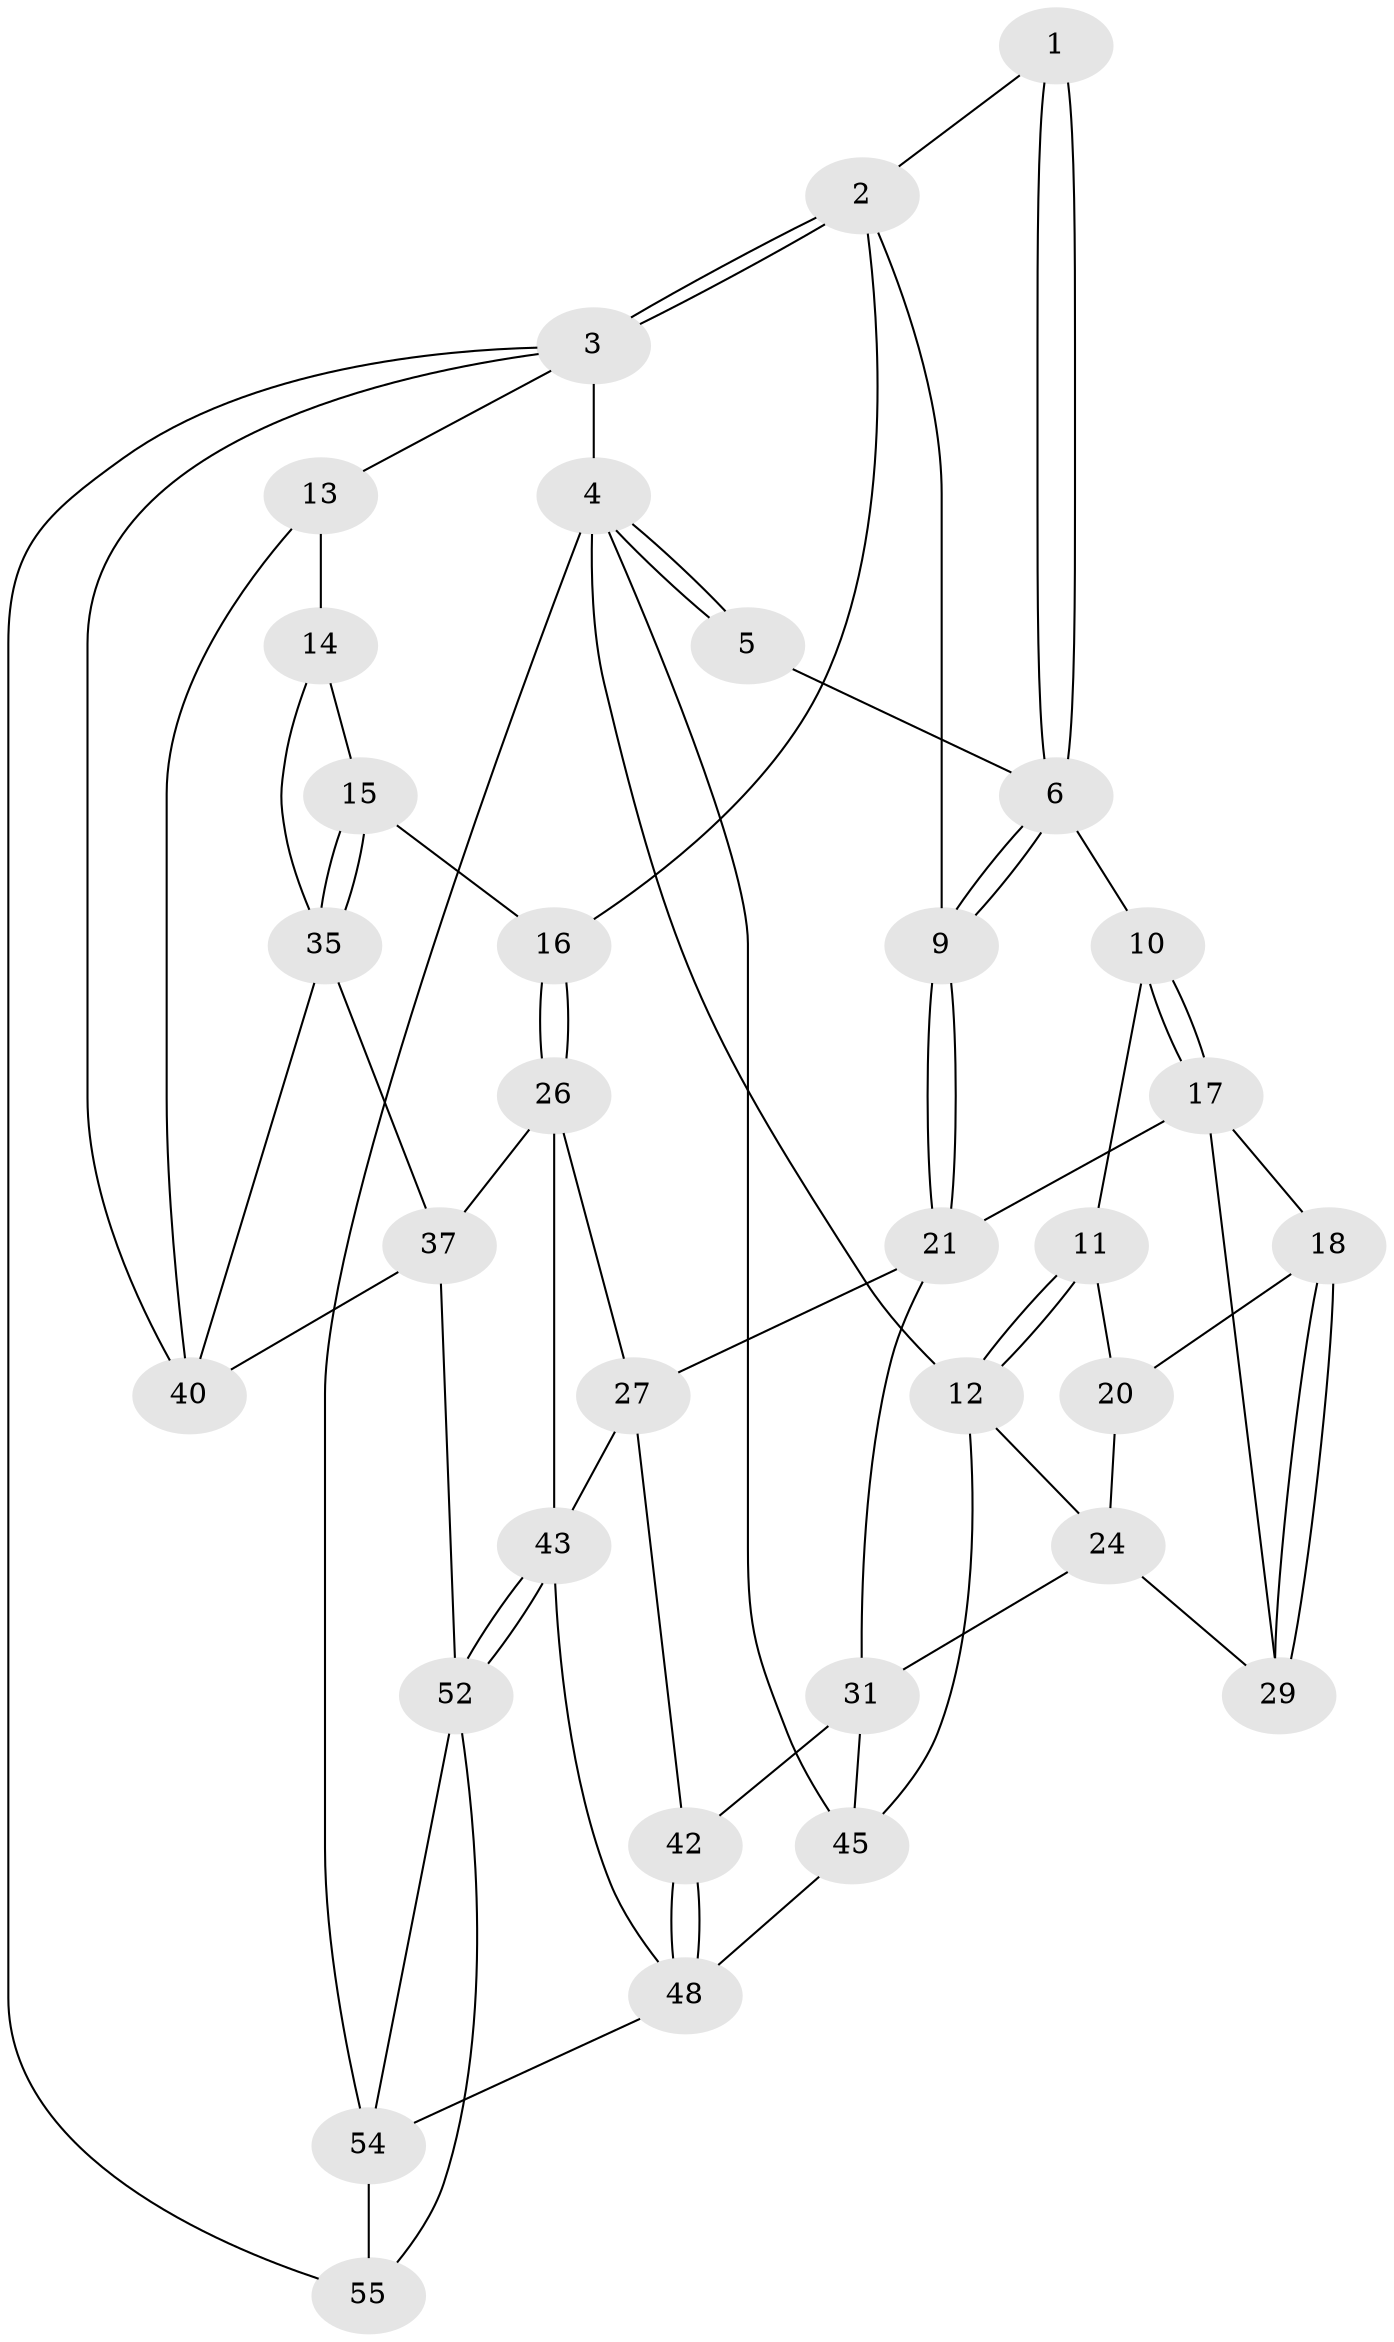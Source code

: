 // Generated by graph-tools (version 1.1) at 2025/52/02/27/25 19:52:36]
// undirected, 33 vertices, 71 edges
graph export_dot {
graph [start="1"]
  node [color=gray90,style=filled];
  1 [pos="+0.2427665783687911+0"];
  2 [pos="+0.5362372815011552+0",super="+8"];
  3 [pos="+1+0",super="+39"];
  4 [pos="+0+0",super="+46"];
  5 [pos="+0+0"];
  6 [pos="+0.247923334540345+0.12838452607618367",super="+7"];
  9 [pos="+0.27573138295393396+0.15267526857088978"];
  10 [pos="+0.09703303871884171+0.15509145971105934"];
  11 [pos="+0.08380808498572173+0.16102057356164565"];
  12 [pos="+0+0.20184084090676227",super="+23"];
  13 [pos="+1+0",super="+33"];
  14 [pos="+0.8883739381927783+0.17103915431714742",super="+34"];
  15 [pos="+0.7575170840209426+0.23114708087825925"];
  16 [pos="+0.615614711576763+0.1926467423499294"];
  17 [pos="+0.11609170982363003+0.1863979399865176",super="+22"];
  18 [pos="+0.11582726702719486+0.2518198654364572",super="+19"];
  20 [pos="+0.06926043895494906+0.22160789167327635",super="+25"];
  21 [pos="+0.27663473277931233+0.23793078977545015",super="+28"];
  24 [pos="+0+0.44395885003553737",super="+30"];
  26 [pos="+0.4933786899273702+0.3471522111604755",super="+38"];
  27 [pos="+0.43122165867108964+0.3592232042192442",super="+41"];
  29 [pos="+0.17875390912559247+0.30254212605234326"];
  31 [pos="+0.2647331608935063+0.47185349894078044",super="+32"];
  35 [pos="+0.8158539167791661+0.4220169132443756",super="+36"];
  37 [pos="+0.6185102939899081+0.539569222862642",super="+51"];
  40 [pos="+1+0.9310047519094364",super="+47"];
  42 [pos="+0.2715230925373028+0.48106707134911186"];
  43 [pos="+0.5909320356985648+0.5671352840903083",super="+44"];
  45 [pos="+0+1",super="+50"];
  48 [pos="+0.39927024584412407+0.739886111928208",super="+49"];
  52 [pos="+0.6591346816015936+0.801145100768708",super="+53"];
  54 [pos="+0.35864287393695915+0.8406281522936224",super="+56"];
  55 [pos="+0.6642084245668685+1"];
  1 -- 2;
  1 -- 6;
  1 -- 6;
  2 -- 3;
  2 -- 3;
  2 -- 16;
  2 -- 9;
  3 -- 4 [weight=2];
  3 -- 13;
  3 -- 40;
  3 -- 55;
  4 -- 5;
  4 -- 5;
  4 -- 12;
  4 -- 45;
  4 -- 54;
  5 -- 6;
  6 -- 9;
  6 -- 9;
  6 -- 10;
  9 -- 21;
  9 -- 21;
  10 -- 11;
  10 -- 17;
  10 -- 17;
  11 -- 12;
  11 -- 12;
  11 -- 20;
  12 -- 24;
  12 -- 45;
  13 -- 14 [weight=2];
  13 -- 40;
  14 -- 15;
  14 -- 35;
  15 -- 16;
  15 -- 35;
  15 -- 35;
  16 -- 26;
  16 -- 26;
  17 -- 18;
  17 -- 29;
  17 -- 21;
  18 -- 29;
  18 -- 29;
  18 -- 20 [weight=2];
  20 -- 24;
  21 -- 27;
  21 -- 31;
  24 -- 29;
  24 -- 31;
  26 -- 27;
  26 -- 43;
  26 -- 37;
  27 -- 42;
  27 -- 43;
  31 -- 42;
  31 -- 45;
  35 -- 37;
  35 -- 40;
  37 -- 40;
  37 -- 52;
  42 -- 48;
  42 -- 48;
  43 -- 52;
  43 -- 52;
  43 -- 48;
  45 -- 48;
  48 -- 54;
  52 -- 54;
  52 -- 55;
  54 -- 55;
}
